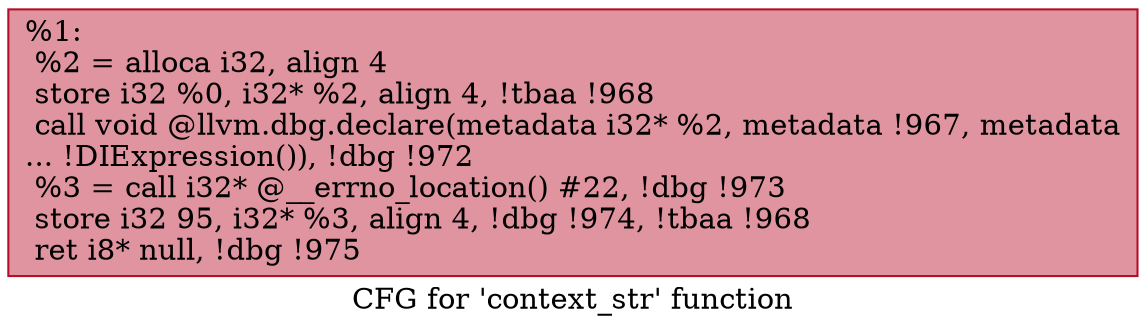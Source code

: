 digraph "CFG for 'context_str' function" {
	label="CFG for 'context_str' function";

	Node0x239a240 [shape=record,color="#b70d28ff", style=filled, fillcolor="#b70d2870",label="{%1:\l  %2 = alloca i32, align 4\l  store i32 %0, i32* %2, align 4, !tbaa !968\l  call void @llvm.dbg.declare(metadata i32* %2, metadata !967, metadata\l... !DIExpression()), !dbg !972\l  %3 = call i32* @__errno_location() #22, !dbg !973\l  store i32 95, i32* %3, align 4, !dbg !974, !tbaa !968\l  ret i8* null, !dbg !975\l}"];
}
